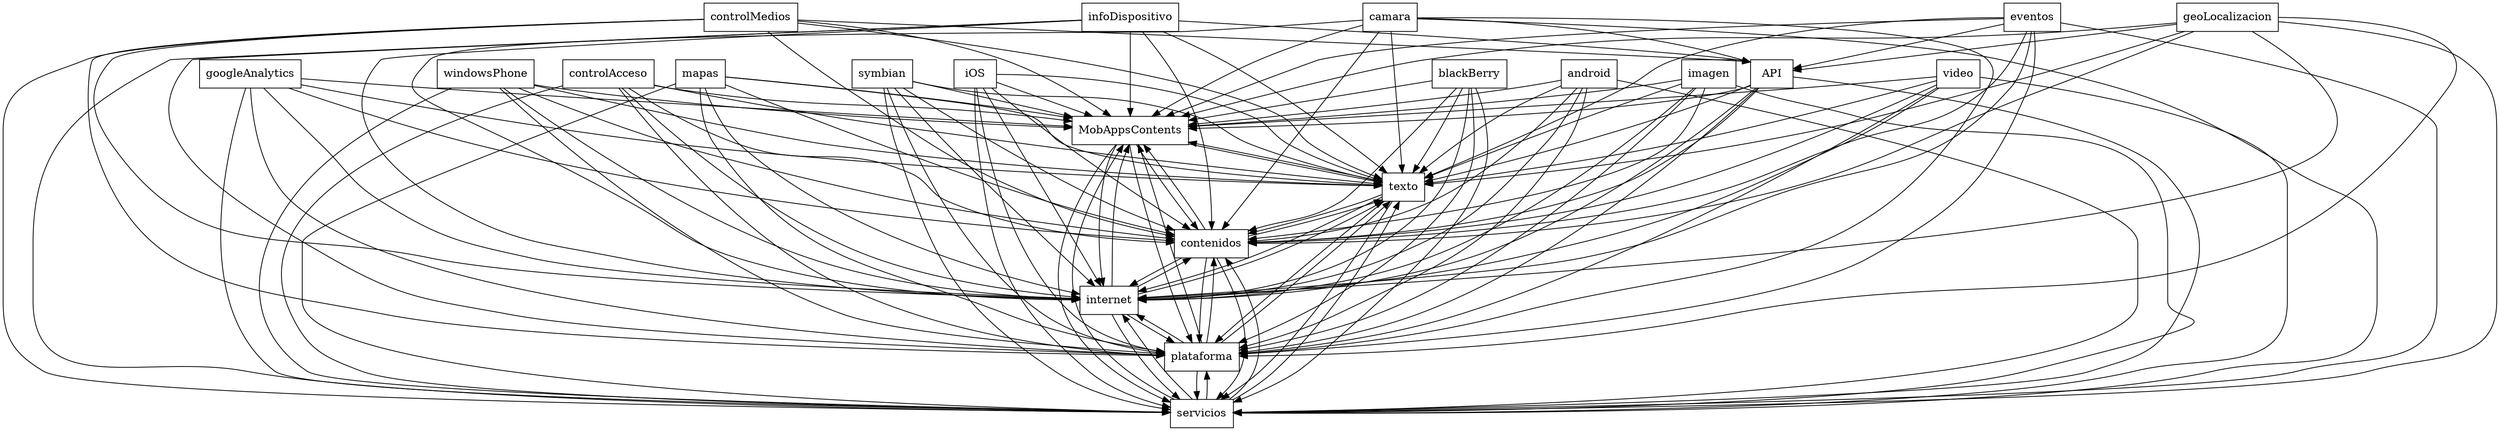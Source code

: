 digraph{
graph [rankdir=TB];
node [shape=box];
edge [arrowhead=normal];
0[label="symbian",]
1[label="MobAppsContents",]
2[label="mapas",]
3[label="texto",]
4[label="android",]
5[label="googleAnalytics",]
6[label="infoDispositivo",]
7[label="windowsPhone",]
8[label="controlMedios",]
9[label="controlAcceso",]
10[label="eventos",]
11[label="geoLocalizacion",]
12[label="servicios",]
13[label="API",]
14[label="imagen",]
15[label="plataforma",]
16[label="camara",]
17[label="iOS",]
18[label="internet",]
19[label="blackBerry",]
20[label="video",]
21[label="contenidos",]
0->1[label="",]
0->3[label="",]
0->12[label="",]
0->15[label="",]
0->18[label="",]
0->21[label="",]
1->3[label="",]
1->12[label="",]
1->15[label="",]
1->18[label="",]
1->21[label="",]
2->1[label="",]
2->3[label="",]
2->12[label="",]
2->15[label="",]
2->18[label="",]
2->21[label="",]
3->1[label="",]
3->12[label="",]
3->15[label="",]
3->18[label="",]
3->21[label="",]
4->1[label="",]
4->3[label="",]
4->12[label="",]
4->15[label="",]
4->18[label="",]
4->21[label="",]
5->1[label="",]
5->3[label="",]
5->12[label="",]
5->15[label="",]
5->18[label="",]
5->21[label="",]
6->1[label="",]
6->3[label="",]
6->12[label="",]
6->13[label="",]
6->15[label="",]
6->18[label="",]
6->21[label="",]
7->1[label="",]
7->3[label="",]
7->12[label="",]
7->15[label="",]
7->18[label="",]
7->21[label="",]
8->1[label="",]
8->3[label="",]
8->12[label="",]
8->13[label="",]
8->15[label="",]
8->18[label="",]
8->21[label="",]
9->1[label="",]
9->3[label="",]
9->12[label="",]
9->15[label="",]
9->18[label="",]
9->21[label="",]
10->1[label="",]
10->3[label="",]
10->12[label="",]
10->13[label="",]
10->15[label="",]
10->18[label="",]
10->21[label="",]
11->1[label="",]
11->3[label="",]
11->12[label="",]
11->13[label="",]
11->15[label="",]
11->18[label="",]
11->21[label="",]
12->1[label="",]
12->3[label="",]
12->15[label="",]
12->18[label="",]
12->21[label="",]
13->1[label="",]
13->3[label="",]
13->12[label="",]
13->15[label="",]
13->18[label="",]
13->21[label="",]
14->1[label="",]
14->3[label="",]
14->12[label="",]
14->15[label="",]
14->18[label="",]
14->21[label="",]
15->1[label="",]
15->3[label="",]
15->12[label="",]
15->18[label="",]
15->21[label="",]
16->1[label="",]
16->3[label="",]
16->12[label="",]
16->13[label="",]
16->15[label="",]
16->18[label="",]
16->21[label="",]
17->1[label="",]
17->3[label="",]
17->12[label="",]
17->15[label="",]
17->18[label="",]
17->21[label="",]
18->1[label="",]
18->3[label="",]
18->12[label="",]
18->15[label="",]
18->21[label="",]
19->1[label="",]
19->3[label="",]
19->12[label="",]
19->15[label="",]
19->18[label="",]
19->21[label="",]
20->1[label="",]
20->3[label="",]
20->12[label="",]
20->15[label="",]
20->18[label="",]
20->21[label="",]
21->1[label="",]
21->3[label="",]
21->12[label="",]
21->15[label="",]
21->18[label="",]
}
